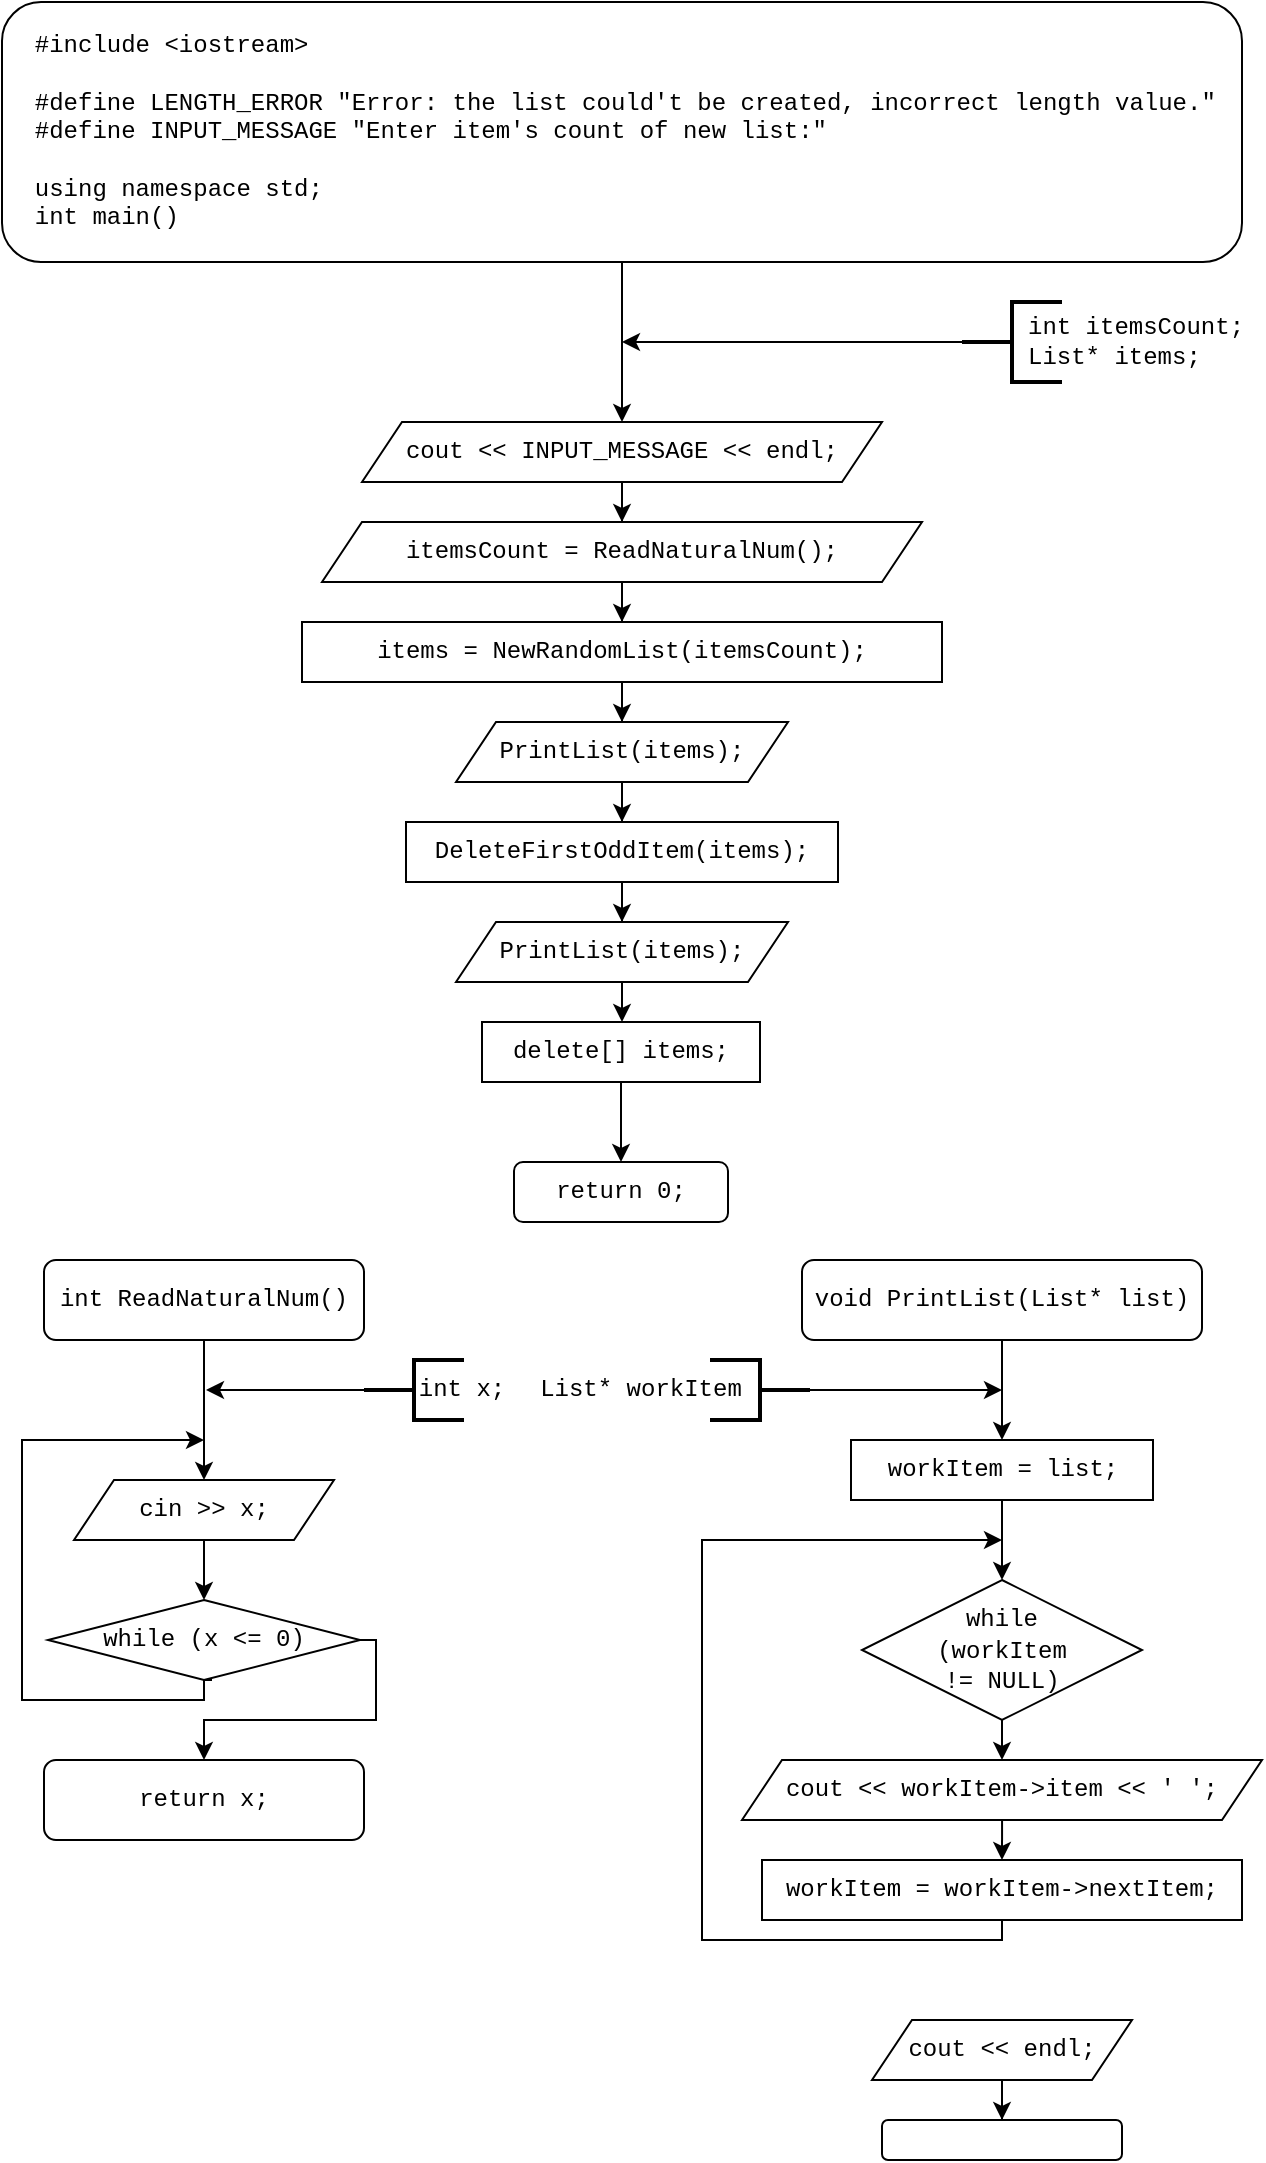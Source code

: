 <mxfile version="14.1.8" type="device"><diagram id="HBBLbPTGzKPZ4ul4blcd" name="Страница 1"><mxGraphModel dx="1673" dy="979" grid="1" gridSize="10" guides="1" tooltips="1" connect="1" arrows="1" fold="1" page="1" pageScale="1" pageWidth="827" pageHeight="1169" math="0" shadow="0"><root><mxCell id="0"/><mxCell id="1" parent="0"/><mxCell id="3ESiLHzIUD6vGe68V3hM-3" style="edgeStyle=orthogonalEdgeStyle;rounded=0;orthogonalLoop=1;jettySize=auto;html=1;entryX=0.5;entryY=0;entryDx=0;entryDy=0;fontFamily=Courier New;" edge="1" parent="1" source="3ESiLHzIUD6vGe68V3hM-1" target="3ESiLHzIUD6vGe68V3hM-2"><mxGeometry relative="1" as="geometry"/></mxCell><mxCell id="3ESiLHzIUD6vGe68V3hM-1" value="&lt;div&gt;&amp;nbsp; #include &amp;lt;iostream&amp;gt;&lt;/div&gt;&lt;div&gt;&amp;nbsp;&amp;nbsp;&lt;/div&gt;&lt;div&gt;&amp;nbsp; #define LENGTH_ERROR &quot;Error: the list could't be created, incorrect length value.&quot;&lt;/div&gt;&lt;div&gt;&amp;nbsp; #define INPUT_MESSAGE &quot;Enter item's count of new list:&quot;&lt;/div&gt;&lt;div&gt;&amp;nbsp;&amp;nbsp;&lt;/div&gt;&lt;div&gt;&amp;nbsp; using namespace std;&lt;/div&gt;&lt;div&gt;&amp;nbsp; int main()&lt;/div&gt;" style="rounded=1;whiteSpace=wrap;html=1;fontFamily=Courier New;align=left;" vertex="1" parent="1"><mxGeometry x="104" y="30" width="620" height="130" as="geometry"/></mxCell><mxCell id="3ESiLHzIUD6vGe68V3hM-6" style="edgeStyle=orthogonalEdgeStyle;rounded=0;orthogonalLoop=1;jettySize=auto;html=1;entryX=0.5;entryY=0;entryDx=0;entryDy=0;fontFamily=Courier New;" edge="1" parent="1" source="3ESiLHzIUD6vGe68V3hM-2" target="3ESiLHzIUD6vGe68V3hM-5"><mxGeometry relative="1" as="geometry"/></mxCell><mxCell id="3ESiLHzIUD6vGe68V3hM-2" value="cout &amp;lt;&amp;lt; INPUT_MESSAGE &amp;lt;&amp;lt; endl;" style="shape=parallelogram;perimeter=parallelogramPerimeter;whiteSpace=wrap;html=1;fixedSize=1;fontFamily=Courier New;align=center;" vertex="1" parent="1"><mxGeometry x="284" y="240" width="260" height="30" as="geometry"/></mxCell><mxCell id="3ESiLHzIUD6vGe68V3hM-8" style="edgeStyle=orthogonalEdgeStyle;rounded=0;orthogonalLoop=1;jettySize=auto;html=1;entryX=0.5;entryY=0;entryDx=0;entryDy=0;fontFamily=Courier New;" edge="1" parent="1" source="3ESiLHzIUD6vGe68V3hM-5" target="3ESiLHzIUD6vGe68V3hM-7"><mxGeometry relative="1" as="geometry"/></mxCell><mxCell id="3ESiLHzIUD6vGe68V3hM-5" value="itemsCount = ReadNaturalNum();" style="shape=parallelogram;perimeter=parallelogramPerimeter;whiteSpace=wrap;html=1;fixedSize=1;fontFamily=Courier New;align=center;" vertex="1" parent="1"><mxGeometry x="264" y="290" width="300" height="30" as="geometry"/></mxCell><mxCell id="3ESiLHzIUD6vGe68V3hM-10" style="edgeStyle=orthogonalEdgeStyle;rounded=0;orthogonalLoop=1;jettySize=auto;html=1;entryX=0.5;entryY=0;entryDx=0;entryDy=0;fontFamily=Courier New;" edge="1" parent="1" source="3ESiLHzIUD6vGe68V3hM-7" target="3ESiLHzIUD6vGe68V3hM-9"><mxGeometry relative="1" as="geometry"/></mxCell><mxCell id="3ESiLHzIUD6vGe68V3hM-7" value="items = NewRandomList(itemsCount);" style="rounded=0;whiteSpace=wrap;html=1;fontFamily=Courier New;align=center;" vertex="1" parent="1"><mxGeometry x="254" y="340" width="320" height="30" as="geometry"/></mxCell><mxCell id="3ESiLHzIUD6vGe68V3hM-12" style="edgeStyle=orthogonalEdgeStyle;rounded=0;orthogonalLoop=1;jettySize=auto;html=1;fontFamily=Courier New;" edge="1" parent="1" source="3ESiLHzIUD6vGe68V3hM-9" target="3ESiLHzIUD6vGe68V3hM-11"><mxGeometry relative="1" as="geometry"/></mxCell><mxCell id="3ESiLHzIUD6vGe68V3hM-9" value="PrintList(items);" style="shape=parallelogram;perimeter=parallelogramPerimeter;whiteSpace=wrap;html=1;fixedSize=1;fontFamily=Courier New;align=center;" vertex="1" parent="1"><mxGeometry x="331" y="390" width="166" height="30" as="geometry"/></mxCell><mxCell id="3ESiLHzIUD6vGe68V3hM-14" style="edgeStyle=orthogonalEdgeStyle;rounded=0;orthogonalLoop=1;jettySize=auto;html=1;fontFamily=Courier New;" edge="1" parent="1" source="3ESiLHzIUD6vGe68V3hM-11" target="3ESiLHzIUD6vGe68V3hM-13"><mxGeometry relative="1" as="geometry"/></mxCell><mxCell id="3ESiLHzIUD6vGe68V3hM-11" value="DeleteFirstOddItem(items);" style="rounded=0;whiteSpace=wrap;html=1;fontFamily=Courier New;align=center;" vertex="1" parent="1"><mxGeometry x="306" y="440" width="216" height="30" as="geometry"/></mxCell><mxCell id="3ESiLHzIUD6vGe68V3hM-16" style="edgeStyle=orthogonalEdgeStyle;rounded=0;orthogonalLoop=1;jettySize=auto;html=1;entryX=0.5;entryY=0;entryDx=0;entryDy=0;fontFamily=Courier New;" edge="1" parent="1" source="3ESiLHzIUD6vGe68V3hM-13" target="3ESiLHzIUD6vGe68V3hM-15"><mxGeometry relative="1" as="geometry"/></mxCell><mxCell id="3ESiLHzIUD6vGe68V3hM-13" value="PrintList(items);" style="shape=parallelogram;perimeter=parallelogramPerimeter;whiteSpace=wrap;html=1;fixedSize=1;fontFamily=Courier New;align=center;" vertex="1" parent="1"><mxGeometry x="331" y="490" width="166" height="30" as="geometry"/></mxCell><mxCell id="3ESiLHzIUD6vGe68V3hM-18" style="edgeStyle=orthogonalEdgeStyle;rounded=0;orthogonalLoop=1;jettySize=auto;html=1;entryX=0.5;entryY=0;entryDx=0;entryDy=0;fontFamily=Courier New;" edge="1" parent="1" source="3ESiLHzIUD6vGe68V3hM-15" target="3ESiLHzIUD6vGe68V3hM-17"><mxGeometry relative="1" as="geometry"/></mxCell><mxCell id="3ESiLHzIUD6vGe68V3hM-15" value="delete[] items;" style="rounded=0;whiteSpace=wrap;html=1;fontFamily=Courier New;align=center;" vertex="1" parent="1"><mxGeometry x="344" y="540" width="139" height="30" as="geometry"/></mxCell><mxCell id="3ESiLHzIUD6vGe68V3hM-17" value="return 0;" style="rounded=1;whiteSpace=wrap;html=1;fontFamily=Courier New;align=center;" vertex="1" parent="1"><mxGeometry x="360" y="610" width="107" height="30" as="geometry"/></mxCell><mxCell id="3ESiLHzIUD6vGe68V3hM-25" style="edgeStyle=orthogonalEdgeStyle;rounded=0;orthogonalLoop=1;jettySize=auto;html=1;fontFamily=Courier New;" edge="1" parent="1" source="3ESiLHzIUD6vGe68V3hM-23"><mxGeometry relative="1" as="geometry"><mxPoint x="414" y="200" as="targetPoint"/></mxGeometry></mxCell><mxCell id="3ESiLHzIUD6vGe68V3hM-23" value="" style="strokeWidth=2;html=1;shape=mxgraph.flowchart.annotation_2;align=left;labelPosition=right;pointerEvents=1;fontFamily=Courier New;" vertex="1" parent="1"><mxGeometry x="584" y="180" width="50" height="40" as="geometry"/></mxCell><mxCell id="3ESiLHzIUD6vGe68V3hM-24" value="int itemsCount;&lt;br&gt;List* items;" style="text;html=1;strokeColor=none;fillColor=none;align=left;verticalAlign=middle;whiteSpace=wrap;rounded=0;fontFamily=Courier New;" vertex="1" parent="1"><mxGeometry x="615" y="170" width="120" height="60" as="geometry"/></mxCell><mxCell id="3ESiLHzIUD6vGe68V3hM-26" style="edgeStyle=orthogonalEdgeStyle;rounded=0;orthogonalLoop=1;jettySize=auto;html=1;fontFamily=Courier New;entryX=0.5;entryY=0;entryDx=0;entryDy=0;" edge="1" parent="1" source="3ESiLHzIUD6vGe68V3hM-27" target="3ESiLHzIUD6vGe68V3hM-32"><mxGeometry relative="1" as="geometry"><mxPoint x="205" y="769" as="targetPoint"/></mxGeometry></mxCell><mxCell id="3ESiLHzIUD6vGe68V3hM-27" value="int ReadNaturalNum()" style="rounded=1;whiteSpace=wrap;html=1;fontFamily=Courier New;" vertex="1" parent="1"><mxGeometry x="125" y="659" width="160" height="40" as="geometry"/></mxCell><mxCell id="3ESiLHzIUD6vGe68V3hM-28" style="edgeStyle=orthogonalEdgeStyle;rounded=0;orthogonalLoop=1;jettySize=auto;html=1;fontFamily=Courier New;exitX=0;exitY=0.5;exitDx=0;exitDy=0;exitPerimeter=0;" edge="1" parent="1" source="3ESiLHzIUD6vGe68V3hM-29"><mxGeometry relative="1" as="geometry"><mxPoint x="206" y="724" as="targetPoint"/><mxPoint x="280" y="724" as="sourcePoint"/></mxGeometry></mxCell><mxCell id="3ESiLHzIUD6vGe68V3hM-29" value="" style="strokeWidth=2;html=1;shape=mxgraph.flowchart.annotation_2;align=left;labelPosition=right;pointerEvents=1;fontFamily=Courier New;" vertex="1" parent="1"><mxGeometry x="285" y="709" width="50" height="30" as="geometry"/></mxCell><mxCell id="3ESiLHzIUD6vGe68V3hM-30" value="int x;" style="text;html=1;strokeColor=none;fillColor=none;align=center;verticalAlign=middle;whiteSpace=wrap;rounded=0;fontFamily=Courier New;" vertex="1" parent="1"><mxGeometry x="304" y="714" width="60" height="20" as="geometry"/></mxCell><mxCell id="3ESiLHzIUD6vGe68V3hM-31" style="edgeStyle=orthogonalEdgeStyle;rounded=0;orthogonalLoop=1;jettySize=auto;html=1;entryX=0.5;entryY=0;entryDx=0;entryDy=0;fontFamily=Courier New;" edge="1" parent="1" source="3ESiLHzIUD6vGe68V3hM-32" target="3ESiLHzIUD6vGe68V3hM-35"><mxGeometry relative="1" as="geometry"/></mxCell><mxCell id="3ESiLHzIUD6vGe68V3hM-32" value="cin &amp;gt;&amp;gt; x;" style="shape=parallelogram;perimeter=parallelogramPerimeter;whiteSpace=wrap;html=1;fixedSize=1;fontFamily=Courier New;" vertex="1" parent="1"><mxGeometry x="140" y="769" width="130" height="30" as="geometry"/></mxCell><mxCell id="3ESiLHzIUD6vGe68V3hM-33" style="edgeStyle=orthogonalEdgeStyle;rounded=0;orthogonalLoop=1;jettySize=auto;html=1;fontFamily=Courier New;" edge="1" parent="1"><mxGeometry relative="1" as="geometry"><mxPoint x="205" y="749" as="targetPoint"/><mxPoint x="209" y="869" as="sourcePoint"/><Array as="points"><mxPoint x="205" y="869"/><mxPoint x="205" y="879"/><mxPoint x="114" y="879"/><mxPoint x="114" y="749"/></Array></mxGeometry></mxCell><mxCell id="3ESiLHzIUD6vGe68V3hM-34" style="edgeStyle=orthogonalEdgeStyle;rounded=0;orthogonalLoop=1;jettySize=auto;html=1;fontFamily=Courier New;" edge="1" parent="1" source="3ESiLHzIUD6vGe68V3hM-35"><mxGeometry relative="1" as="geometry"><mxPoint x="205" y="909" as="targetPoint"/><Array as="points"><mxPoint x="291" y="849"/><mxPoint x="291" y="889"/><mxPoint x="205" y="889"/></Array></mxGeometry></mxCell><mxCell id="3ESiLHzIUD6vGe68V3hM-35" value="while (x &amp;lt;= 0)" style="rhombus;whiteSpace=wrap;html=1;fontFamily=Courier New;" vertex="1" parent="1"><mxGeometry x="127" y="829" width="156" height="40" as="geometry"/></mxCell><mxCell id="3ESiLHzIUD6vGe68V3hM-36" value="return x;" style="rounded=1;whiteSpace=wrap;html=1;fontFamily=Courier New;" vertex="1" parent="1"><mxGeometry x="125" y="909" width="160" height="40" as="geometry"/></mxCell><mxCell id="3ESiLHzIUD6vGe68V3hM-37" style="edgeStyle=orthogonalEdgeStyle;rounded=0;orthogonalLoop=1;jettySize=auto;html=1;entryX=0.5;entryY=0;entryDx=0;entryDy=0;fontFamily=Courier New;" edge="1" parent="1" source="3ESiLHzIUD6vGe68V3hM-38" target="3ESiLHzIUD6vGe68V3hM-48"><mxGeometry relative="1" as="geometry"/></mxCell><mxCell id="3ESiLHzIUD6vGe68V3hM-38" value="void PrintList(List* list)" style="rounded=1;whiteSpace=wrap;html=1;fontFamily=Courier New;" vertex="1" parent="1"><mxGeometry x="504" y="659" width="200" height="40" as="geometry"/></mxCell><mxCell id="3ESiLHzIUD6vGe68V3hM-39" style="edgeStyle=orthogonalEdgeStyle;rounded=0;orthogonalLoop=1;jettySize=auto;html=1;entryX=0.5;entryY=0;entryDx=0;entryDy=0;fontFamily=Courier New;" edge="1" parent="1" source="3ESiLHzIUD6vGe68V3hM-40"><mxGeometry relative="1" as="geometry"><mxPoint x="604" y="909" as="targetPoint"/></mxGeometry></mxCell><mxCell id="3ESiLHzIUD6vGe68V3hM-40" value="&lt;font face=&quot;Courier New&quot;&gt;while &lt;br&gt;(workItem &lt;br&gt;!= NULL)&lt;/font&gt;" style="rhombus;whiteSpace=wrap;html=1;" vertex="1" parent="1"><mxGeometry x="534" y="819" width="140" height="70" as="geometry"/></mxCell><mxCell id="3ESiLHzIUD6vGe68V3hM-41" style="edgeStyle=orthogonalEdgeStyle;rounded=0;orthogonalLoop=1;jettySize=auto;html=1;entryX=0.5;entryY=0;entryDx=0;entryDy=0;fontFamily=Courier New;" edge="1" parent="1" target="3ESiLHzIUD6vGe68V3hM-43"><mxGeometry relative="1" as="geometry"><mxPoint x="604.034" y="939" as="sourcePoint"/></mxGeometry></mxCell><mxCell id="3ESiLHzIUD6vGe68V3hM-42" style="edgeStyle=orthogonalEdgeStyle;rounded=0;orthogonalLoop=1;jettySize=auto;html=1;fontFamily=Courier New;" edge="1" parent="1" source="3ESiLHzIUD6vGe68V3hM-43"><mxGeometry relative="1" as="geometry"><mxPoint x="604" y="799" as="targetPoint"/><Array as="points"><mxPoint x="604" y="999"/><mxPoint x="454" y="999"/><mxPoint x="454" y="799"/><mxPoint x="604" y="799"/></Array></mxGeometry></mxCell><mxCell id="3ESiLHzIUD6vGe68V3hM-43" value="workItem = workItem-&amp;gt;nextItem;" style="rounded=0;whiteSpace=wrap;html=1;fontFamily=Courier New;" vertex="1" parent="1"><mxGeometry x="484" y="959" width="240" height="30" as="geometry"/></mxCell><mxCell id="3ESiLHzIUD6vGe68V3hM-44" style="edgeStyle=orthogonalEdgeStyle;rounded=0;orthogonalLoop=1;jettySize=auto;html=1;fontFamily=Courier New;" edge="1" parent="1" source="3ESiLHzIUD6vGe68V3hM-45"><mxGeometry relative="1" as="geometry"><mxPoint x="604" y="724" as="targetPoint"/></mxGeometry></mxCell><mxCell id="3ESiLHzIUD6vGe68V3hM-45" value="" style="strokeWidth=2;html=1;shape=mxgraph.flowchart.annotation_2;align=left;labelPosition=right;pointerEvents=1;fontFamily=Courier New;rotation=-180;" vertex="1" parent="1"><mxGeometry x="458" y="709" width="50" height="30" as="geometry"/></mxCell><mxCell id="3ESiLHzIUD6vGe68V3hM-46" value="List* workItem" style="text;html=1;strokeColor=none;fillColor=none;align=center;verticalAlign=middle;whiteSpace=wrap;rounded=0;fontFamily=Courier New;" vertex="1" parent="1"><mxGeometry x="364" y="714" width="119" height="20" as="geometry"/></mxCell><mxCell id="3ESiLHzIUD6vGe68V3hM-47" style="edgeStyle=orthogonalEdgeStyle;rounded=0;orthogonalLoop=1;jettySize=auto;html=1;entryX=0.5;entryY=0;entryDx=0;entryDy=0;fontFamily=Courier New;" edge="1" parent="1" source="3ESiLHzIUD6vGe68V3hM-48" target="3ESiLHzIUD6vGe68V3hM-40"><mxGeometry relative="1" as="geometry"/></mxCell><mxCell id="3ESiLHzIUD6vGe68V3hM-48" value="workItem = list;" style="rounded=0;whiteSpace=wrap;html=1;fontFamily=Courier New;" vertex="1" parent="1"><mxGeometry x="528.5" y="749" width="151" height="30" as="geometry"/></mxCell><mxCell id="3ESiLHzIUD6vGe68V3hM-49" style="edgeStyle=orthogonalEdgeStyle;rounded=0;orthogonalLoop=1;jettySize=auto;html=1;entryX=0.5;entryY=0;entryDx=0;entryDy=0;fontFamily=Courier New;" edge="1" parent="1" source="3ESiLHzIUD6vGe68V3hM-50" target="3ESiLHzIUD6vGe68V3hM-51"><mxGeometry relative="1" as="geometry"/></mxCell><mxCell id="3ESiLHzIUD6vGe68V3hM-50" value="cout &amp;lt;&amp;lt; endl;" style="shape=parallelogram;perimeter=parallelogramPerimeter;whiteSpace=wrap;html=1;fixedSize=1;fontFamily=Courier New;" vertex="1" parent="1"><mxGeometry x="539" y="1039" width="130" height="30" as="geometry"/></mxCell><mxCell id="3ESiLHzIUD6vGe68V3hM-51" value="" style="rounded=1;whiteSpace=wrap;html=1;fontFamily=Courier New;" vertex="1" parent="1"><mxGeometry x="544" y="1089" width="120" height="20" as="geometry"/></mxCell><mxCell id="3ESiLHzIUD6vGe68V3hM-52" value="cout &amp;lt;&amp;lt; workItem-&amp;gt;item &amp;lt;&amp;lt; ' ';" style="shape=parallelogram;perimeter=parallelogramPerimeter;whiteSpace=wrap;html=1;fixedSize=1;fontFamily=Courier New;" vertex="1" parent="1"><mxGeometry x="474" y="909" width="260" height="30" as="geometry"/></mxCell></root></mxGraphModel></diagram></mxfile>